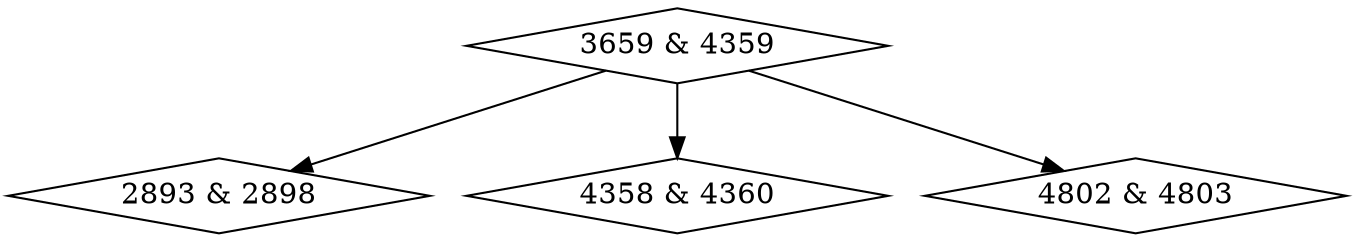 digraph {
0 [label = "2893 & 2898", shape = diamond];
1 [label = "3659 & 4359", shape = diamond];
2 [label = "4358 & 4360", shape = diamond];
3 [label = "4802 & 4803", shape = diamond];
1->0;
1->2;
1->3;
}
